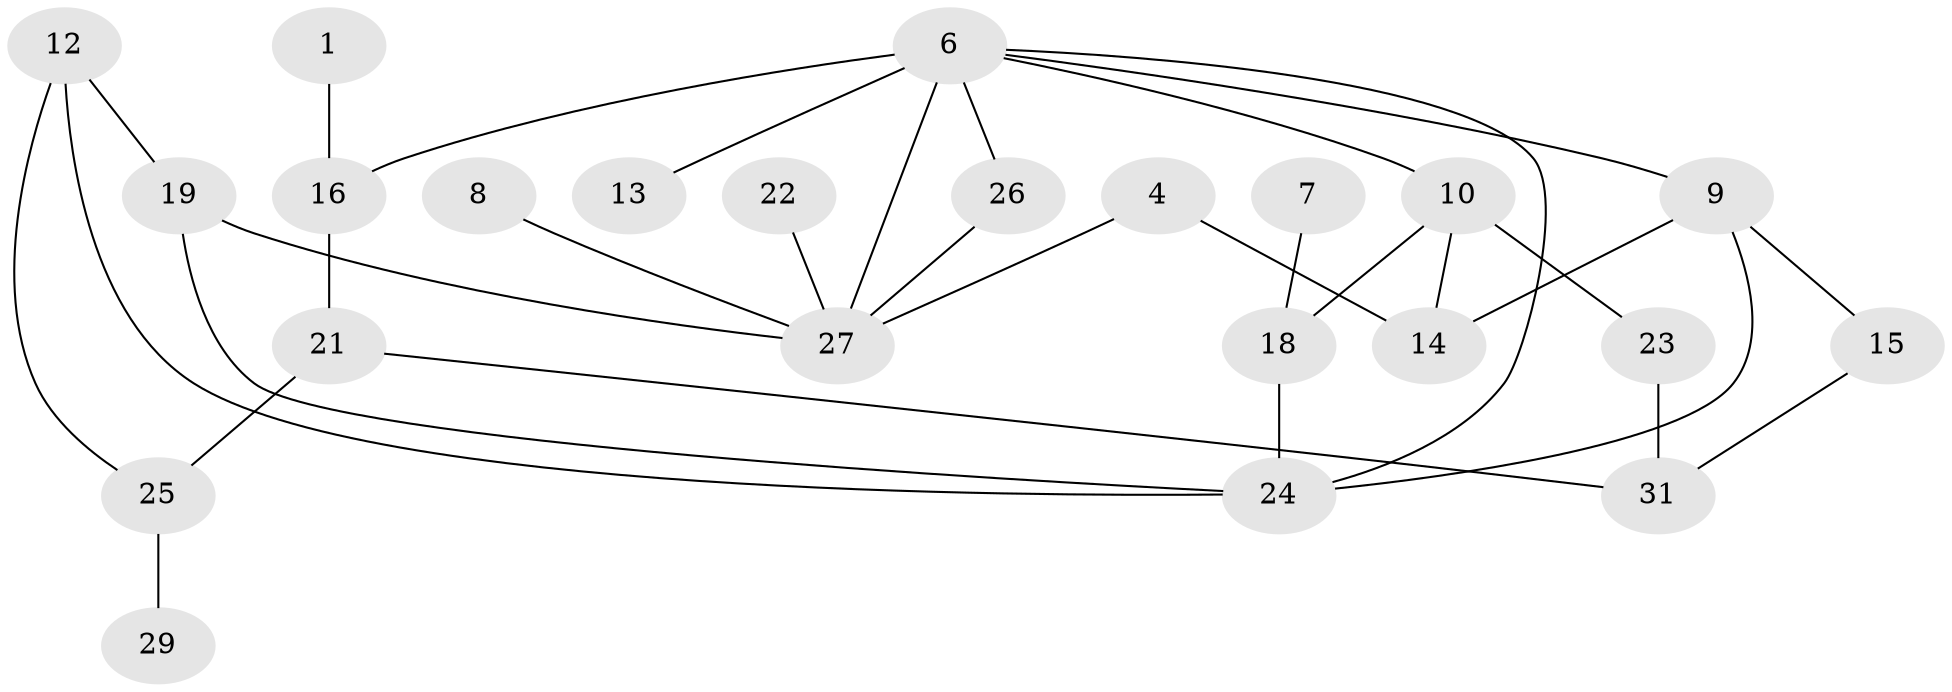 // original degree distribution, {5: 0.058823529411764705, 3: 0.17647058823529413, 2: 0.2549019607843137, 1: 0.27450980392156865, 0: 0.13725490196078433, 8: 0.0196078431372549, 4: 0.0392156862745098, 6: 0.0392156862745098}
// Generated by graph-tools (version 1.1) at 2025/35/03/04/25 23:35:44]
// undirected, 23 vertices, 32 edges
graph export_dot {
  node [color=gray90,style=filled];
  1;
  4;
  6;
  7;
  8;
  9;
  10;
  12;
  13;
  14;
  15;
  16;
  18;
  19;
  21;
  22;
  23;
  24;
  25;
  26;
  27;
  29;
  31;
  1 -- 16 [weight=1.0];
  4 -- 14 [weight=1.0];
  4 -- 27 [weight=1.0];
  6 -- 9 [weight=1.0];
  6 -- 10 [weight=1.0];
  6 -- 13 [weight=1.0];
  6 -- 16 [weight=2.0];
  6 -- 24 [weight=1.0];
  6 -- 26 [weight=1.0];
  6 -- 27 [weight=1.0];
  7 -- 18 [weight=1.0];
  8 -- 27 [weight=1.0];
  9 -- 14 [weight=1.0];
  9 -- 15 [weight=1.0];
  9 -- 24 [weight=1.0];
  10 -- 14 [weight=1.0];
  10 -- 18 [weight=1.0];
  10 -- 23 [weight=2.0];
  12 -- 19 [weight=1.0];
  12 -- 24 [weight=1.0];
  12 -- 25 [weight=1.0];
  15 -- 31 [weight=1.0];
  16 -- 21 [weight=1.0];
  18 -- 24 [weight=2.0];
  19 -- 24 [weight=1.0];
  19 -- 27 [weight=1.0];
  21 -- 25 [weight=1.0];
  21 -- 31 [weight=1.0];
  22 -- 27 [weight=1.0];
  23 -- 31 [weight=1.0];
  25 -- 29 [weight=1.0];
  26 -- 27 [weight=1.0];
}
